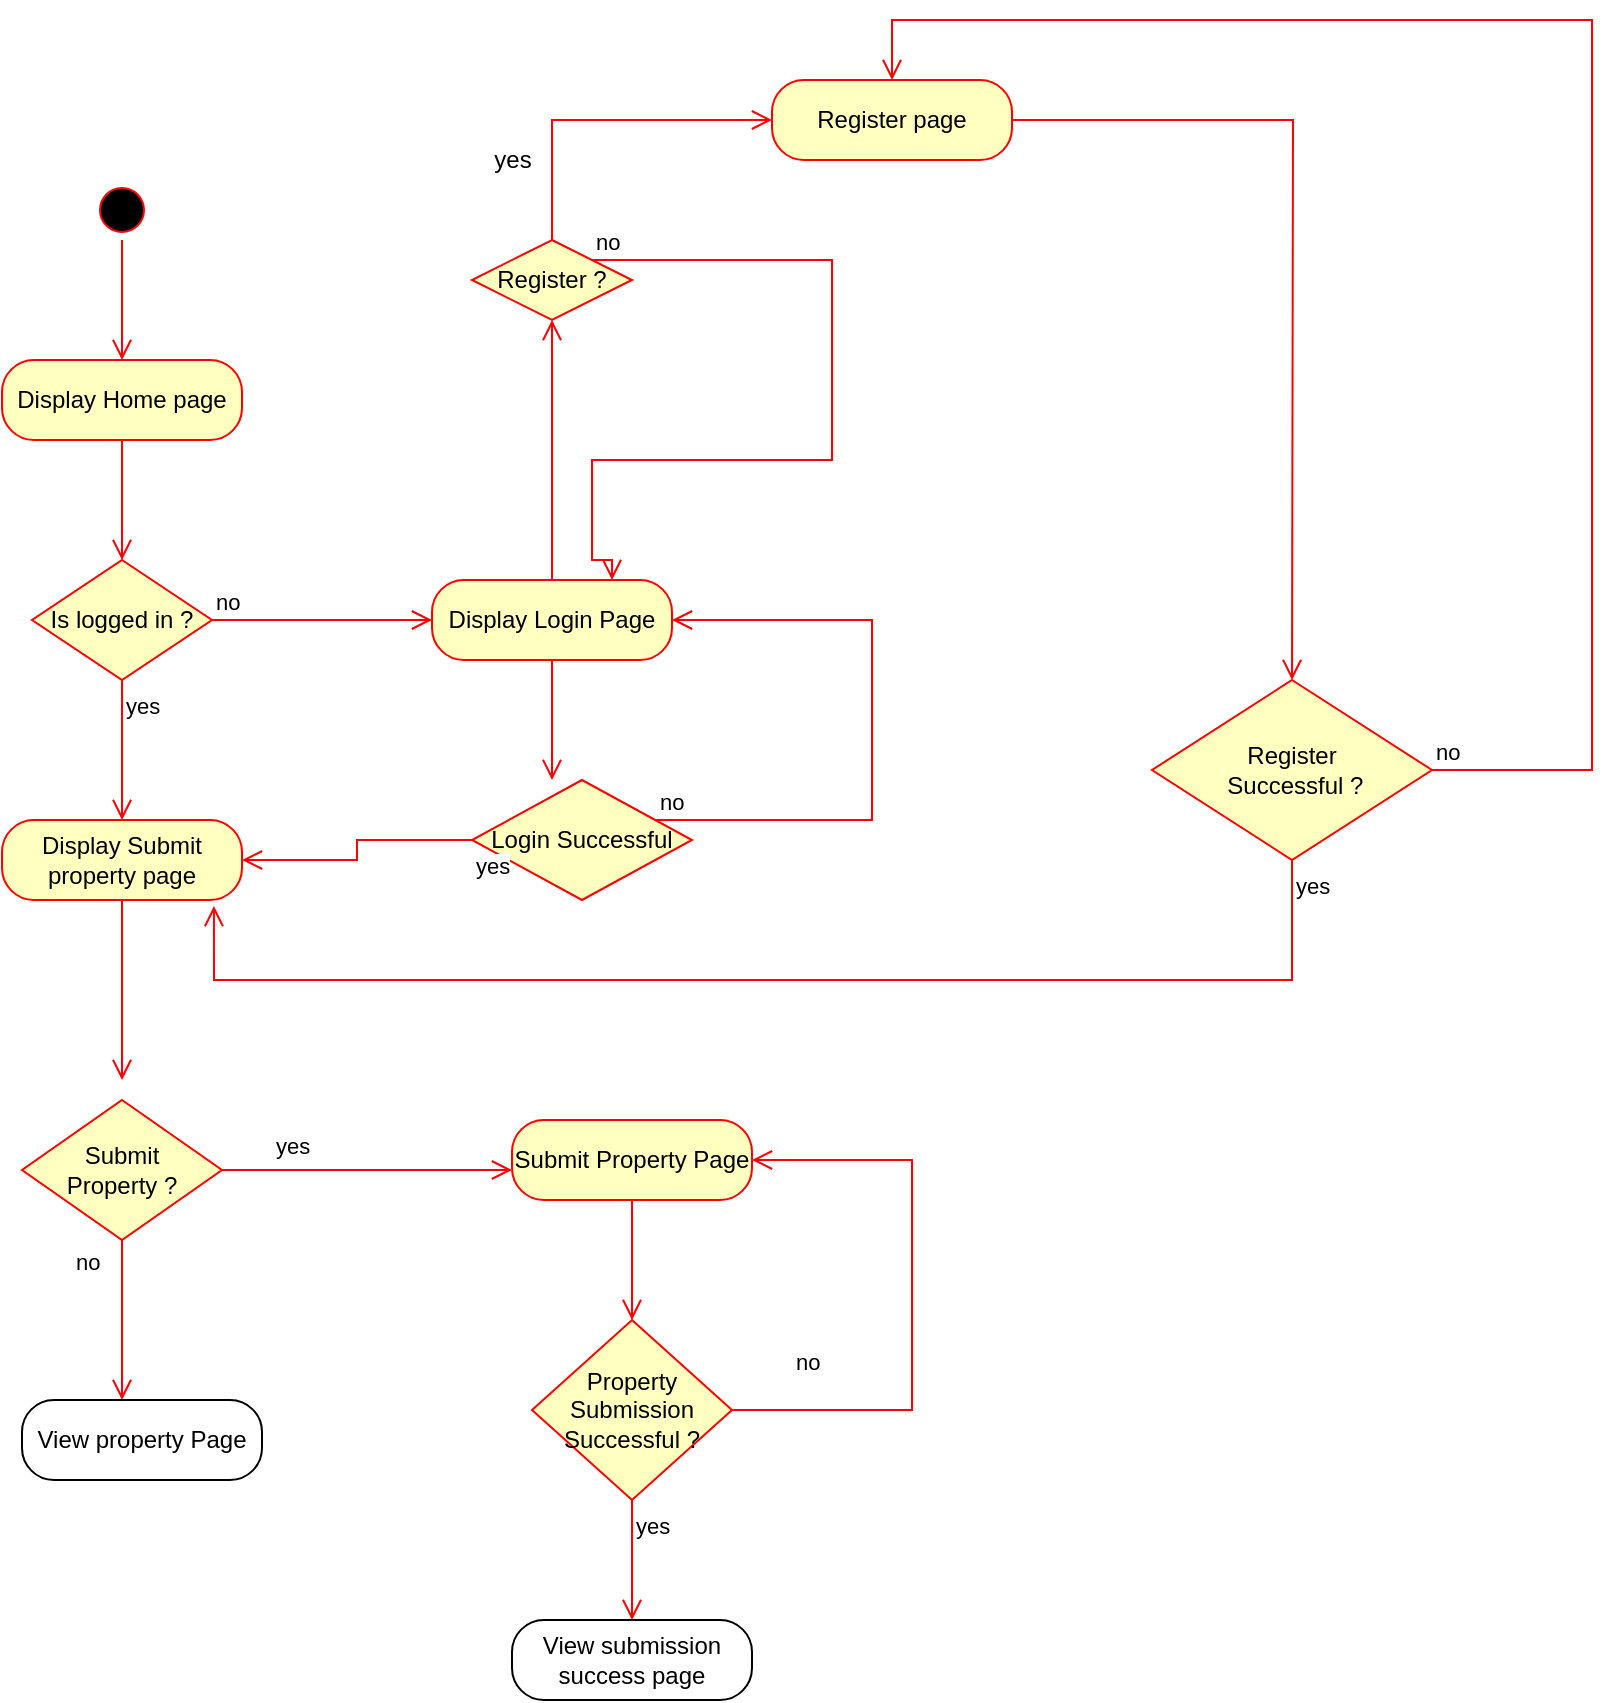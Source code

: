 <mxfile version="17.4.6" type="device"><diagram id="88-h-yIzjIrA2h5xDcYT" name="Page-1"><mxGraphModel dx="1422" dy="772" grid="1" gridSize="10" guides="1" tooltips="1" connect="1" arrows="1" fold="1" page="1" pageScale="1" pageWidth="850" pageHeight="1100" math="0" shadow="0"><root><mxCell id="0"/><mxCell id="1" parent="0"/><mxCell id="pPN6aZBnIygU8Kaih88X-1" value="" style="ellipse;html=1;shape=startState;fillColor=#000000;strokeColor=#ff0000;" vertex="1" parent="1"><mxGeometry x="60" y="110" width="30" height="30" as="geometry"/></mxCell><mxCell id="pPN6aZBnIygU8Kaih88X-2" value="" style="edgeStyle=orthogonalEdgeStyle;html=1;verticalAlign=bottom;endArrow=open;endSize=8;strokeColor=#ff0000;rounded=0;" edge="1" source="pPN6aZBnIygU8Kaih88X-1" parent="1"><mxGeometry relative="1" as="geometry"><mxPoint x="75" y="200" as="targetPoint"/></mxGeometry></mxCell><mxCell id="pPN6aZBnIygU8Kaih88X-3" value="Display Home page" style="rounded=1;whiteSpace=wrap;html=1;arcSize=40;fontColor=#000000;fillColor=#ffffc0;strokeColor=#ff0000;" vertex="1" parent="1"><mxGeometry x="15" y="200" width="120" height="40" as="geometry"/></mxCell><mxCell id="pPN6aZBnIygU8Kaih88X-4" value="" style="edgeStyle=orthogonalEdgeStyle;html=1;verticalAlign=bottom;endArrow=open;endSize=8;strokeColor=#ff0000;rounded=0;" edge="1" source="pPN6aZBnIygU8Kaih88X-3" parent="1"><mxGeometry relative="1" as="geometry"><mxPoint x="75" y="300" as="targetPoint"/></mxGeometry></mxCell><mxCell id="pPN6aZBnIygU8Kaih88X-5" value="Is logged in ?" style="rhombus;whiteSpace=wrap;html=1;fillColor=#ffffc0;strokeColor=#ff0000;" vertex="1" parent="1"><mxGeometry x="30" y="300" width="90" height="60" as="geometry"/></mxCell><mxCell id="pPN6aZBnIygU8Kaih88X-6" value="no" style="edgeStyle=orthogonalEdgeStyle;html=1;align=left;verticalAlign=bottom;endArrow=open;endSize=8;strokeColor=#ff0000;rounded=0;" edge="1" source="pPN6aZBnIygU8Kaih88X-5" parent="1"><mxGeometry x="-1" relative="1" as="geometry"><mxPoint x="230" y="330" as="targetPoint"/></mxGeometry></mxCell><mxCell id="pPN6aZBnIygU8Kaih88X-7" value="yes" style="edgeStyle=orthogonalEdgeStyle;html=1;align=left;verticalAlign=top;endArrow=open;endSize=8;strokeColor=#ff0000;rounded=0;entryX=0.5;entryY=0;entryDx=0;entryDy=0;" edge="1" source="pPN6aZBnIygU8Kaih88X-5" parent="1" target="pPN6aZBnIygU8Kaih88X-8"><mxGeometry x="-1" relative="1" as="geometry"><mxPoint x="85" y="410" as="targetPoint"/></mxGeometry></mxCell><mxCell id="pPN6aZBnIygU8Kaih88X-8" value="Display Submit property page" style="rounded=1;whiteSpace=wrap;html=1;arcSize=40;fontColor=#000000;fillColor=#ffffc0;strokeColor=#ff0000;" vertex="1" parent="1"><mxGeometry x="15" y="430" width="120" height="40" as="geometry"/></mxCell><mxCell id="pPN6aZBnIygU8Kaih88X-9" value="" style="edgeStyle=orthogonalEdgeStyle;html=1;verticalAlign=bottom;endArrow=open;endSize=8;strokeColor=#ff0000;rounded=0;" edge="1" source="pPN6aZBnIygU8Kaih88X-8" parent="1"><mxGeometry relative="1" as="geometry"><mxPoint x="75" y="560" as="targetPoint"/></mxGeometry></mxCell><mxCell id="pPN6aZBnIygU8Kaih88X-10" value="Display Login Page" style="rounded=1;whiteSpace=wrap;html=1;arcSize=40;fontColor=#000000;fillColor=#ffffc0;strokeColor=#ff0000;" vertex="1" parent="1"><mxGeometry x="230" y="310" width="120" height="40" as="geometry"/></mxCell><mxCell id="pPN6aZBnIygU8Kaih88X-11" value="" style="edgeStyle=orthogonalEdgeStyle;html=1;verticalAlign=bottom;endArrow=open;endSize=8;strokeColor=#ff0000;rounded=0;" edge="1" source="pPN6aZBnIygU8Kaih88X-10" parent="1"><mxGeometry relative="1" as="geometry"><mxPoint x="290" y="410" as="targetPoint"/></mxGeometry></mxCell><mxCell id="pPN6aZBnIygU8Kaih88X-12" value="Login Successful" style="rhombus;whiteSpace=wrap;html=1;fillColor=#ffffc0;strokeColor=#ff0000;" vertex="1" parent="1"><mxGeometry x="250" y="410" width="110" height="60" as="geometry"/></mxCell><mxCell id="pPN6aZBnIygU8Kaih88X-13" value="no" style="edgeStyle=orthogonalEdgeStyle;html=1;align=left;verticalAlign=bottom;endArrow=open;endSize=8;strokeColor=#ff0000;rounded=0;entryX=1;entryY=0.5;entryDx=0;entryDy=0;" edge="1" source="pPN6aZBnIygU8Kaih88X-12" parent="1" target="pPN6aZBnIygU8Kaih88X-10"><mxGeometry x="-1" relative="1" as="geometry"><mxPoint x="420" y="340" as="targetPoint"/><Array as="points"><mxPoint x="450" y="430"/><mxPoint x="450" y="330"/></Array></mxGeometry></mxCell><mxCell id="pPN6aZBnIygU8Kaih88X-14" value="yes" style="edgeStyle=orthogonalEdgeStyle;html=1;align=left;verticalAlign=top;endArrow=open;endSize=8;strokeColor=#ff0000;rounded=0;exitX=0;exitY=0.5;exitDx=0;exitDy=0;entryX=1;entryY=0.5;entryDx=0;entryDy=0;" edge="1" source="pPN6aZBnIygU8Kaih88X-12" parent="1" target="pPN6aZBnIygU8Kaih88X-8"><mxGeometry x="-1" relative="1" as="geometry"><mxPoint x="290" y="510" as="targetPoint"/></mxGeometry></mxCell><mxCell id="pPN6aZBnIygU8Kaih88X-19" value="" style="edgeStyle=orthogonalEdgeStyle;html=1;verticalAlign=bottom;endArrow=open;endSize=8;strokeColor=#ff0000;rounded=0;exitX=0.5;exitY=0;exitDx=0;exitDy=0;" edge="1" parent="1" source="pPN6aZBnIygU8Kaih88X-10"><mxGeometry relative="1" as="geometry"><mxPoint x="290" y="180" as="targetPoint"/><mxPoint x="560" y="270" as="sourcePoint"/><Array as="points"><mxPoint x="290" y="290"/><mxPoint x="290" y="290"/></Array></mxGeometry></mxCell><mxCell id="pPN6aZBnIygU8Kaih88X-20" value="Register ?" style="rhombus;whiteSpace=wrap;html=1;fillColor=#ffffc0;strokeColor=#ff0000;" vertex="1" parent="1"><mxGeometry x="250" y="140" width="80" height="40" as="geometry"/></mxCell><mxCell id="pPN6aZBnIygU8Kaih88X-21" value="no" style="edgeStyle=orthogonalEdgeStyle;html=1;align=left;verticalAlign=bottom;endArrow=open;endSize=8;strokeColor=#ff0000;rounded=0;entryX=0.75;entryY=0;entryDx=0;entryDy=0;" edge="1" source="pPN6aZBnIygU8Kaih88X-20" parent="1" target="pPN6aZBnIygU8Kaih88X-10"><mxGeometry x="-1" relative="1" as="geometry"><mxPoint x="310" y="270" as="targetPoint"/><Array as="points"><mxPoint x="430" y="150"/><mxPoint x="430" y="250"/><mxPoint x="310" y="250"/><mxPoint x="310" y="300"/><mxPoint x="320" y="300"/></Array></mxGeometry></mxCell><mxCell id="pPN6aZBnIygU8Kaih88X-22" value="" style="edgeStyle=orthogonalEdgeStyle;html=1;align=left;verticalAlign=top;endArrow=open;endSize=8;strokeColor=#ff0000;rounded=0;exitX=0.5;exitY=0;exitDx=0;exitDy=0;" edge="1" source="pPN6aZBnIygU8Kaih88X-20" parent="1"><mxGeometry x="-1" relative="1" as="geometry"><mxPoint x="400" y="80" as="targetPoint"/><Array as="points"><mxPoint x="290" y="80"/></Array></mxGeometry></mxCell><mxCell id="pPN6aZBnIygU8Kaih88X-23" value="yes" style="text;html=1;align=center;verticalAlign=middle;resizable=0;points=[];autosize=1;strokeColor=none;fillColor=none;" vertex="1" parent="1"><mxGeometry x="255" y="90" width="30" height="20" as="geometry"/></mxCell><mxCell id="pPN6aZBnIygU8Kaih88X-24" value="Register page" style="rounded=1;whiteSpace=wrap;html=1;arcSize=40;fontColor=#000000;fillColor=#ffffc0;strokeColor=#ff0000;" vertex="1" parent="1"><mxGeometry x="400" y="60" width="120" height="40" as="geometry"/></mxCell><mxCell id="pPN6aZBnIygU8Kaih88X-25" value="" style="edgeStyle=orthogonalEdgeStyle;html=1;verticalAlign=bottom;endArrow=open;endSize=8;strokeColor=#ff0000;rounded=0;exitX=1;exitY=0.5;exitDx=0;exitDy=0;" edge="1" source="pPN6aZBnIygU8Kaih88X-24" parent="1"><mxGeometry relative="1" as="geometry"><mxPoint x="660" y="360" as="targetPoint"/></mxGeometry></mxCell><mxCell id="pPN6aZBnIygU8Kaih88X-26" value="Register&lt;br&gt;&amp;nbsp;Successful ?" style="rhombus;whiteSpace=wrap;html=1;fillColor=#ffffc0;strokeColor=#ff0000;" vertex="1" parent="1"><mxGeometry x="590" y="360" width="140" height="90" as="geometry"/></mxCell><mxCell id="pPN6aZBnIygU8Kaih88X-27" value="no" style="edgeStyle=orthogonalEdgeStyle;html=1;align=left;verticalAlign=bottom;endArrow=open;endSize=8;strokeColor=#ff0000;rounded=0;entryX=0.5;entryY=0;entryDx=0;entryDy=0;" edge="1" source="pPN6aZBnIygU8Kaih88X-26" parent="1" target="pPN6aZBnIygU8Kaih88X-24"><mxGeometry x="-1" relative="1" as="geometry"><mxPoint x="460" y="20" as="targetPoint"/><Array as="points"><mxPoint x="810" y="405"/><mxPoint x="810" y="30"/><mxPoint x="460" y="30"/></Array></mxGeometry></mxCell><mxCell id="pPN6aZBnIygU8Kaih88X-28" value="yes" style="edgeStyle=orthogonalEdgeStyle;html=1;align=left;verticalAlign=top;endArrow=open;endSize=8;strokeColor=#ff0000;rounded=0;entryX=0.883;entryY=1.075;entryDx=0;entryDy=0;entryPerimeter=0;" edge="1" source="pPN6aZBnIygU8Kaih88X-26" parent="1" target="pPN6aZBnIygU8Kaih88X-8"><mxGeometry x="-1" relative="1" as="geometry"><mxPoint x="210" y="510" as="targetPoint"/><Array as="points"><mxPoint x="660" y="510"/><mxPoint x="121" y="510"/></Array></mxGeometry></mxCell><mxCell id="pPN6aZBnIygU8Kaih88X-29" value="Submit &lt;br&gt;Property ?" style="rhombus;whiteSpace=wrap;html=1;fillColor=#ffffc0;strokeColor=#ff0000;" vertex="1" parent="1"><mxGeometry x="25" y="570" width="100" height="70" as="geometry"/></mxCell><mxCell id="pPN6aZBnIygU8Kaih88X-30" value="no" style="edgeStyle=orthogonalEdgeStyle;html=1;align=left;verticalAlign=bottom;endArrow=open;endSize=8;strokeColor=#ff0000;rounded=0;" edge="1" source="pPN6aZBnIygU8Kaih88X-29" parent="1"><mxGeometry x="-1" y="-93" relative="1" as="geometry"><mxPoint x="270" y="605" as="targetPoint"/><mxPoint x="-75" y="-38" as="offset"/></mxGeometry></mxCell><mxCell id="pPN6aZBnIygU8Kaih88X-31" value="yes" style="edgeStyle=orthogonalEdgeStyle;html=1;align=left;verticalAlign=top;endArrow=open;endSize=8;strokeColor=#ff0000;rounded=0;" edge="1" source="pPN6aZBnIygU8Kaih88X-29" parent="1"><mxGeometry x="-1" y="96" relative="1" as="geometry"><mxPoint x="75" y="720" as="targetPoint"/><mxPoint x="-21" y="-60" as="offset"/></mxGeometry></mxCell><mxCell id="pPN6aZBnIygU8Kaih88X-33" value="View property Page" style="rounded=1;whiteSpace=wrap;html=1;arcSize=40;" vertex="1" parent="1"><mxGeometry x="25" y="720" width="120" height="40" as="geometry"/></mxCell><mxCell id="pPN6aZBnIygU8Kaih88X-35" value="Submit Property Page" style="rounded=1;whiteSpace=wrap;html=1;arcSize=40;fontColor=#000000;fillColor=#ffffc0;strokeColor=#ff0000;" vertex="1" parent="1"><mxGeometry x="270" y="580" width="120" height="40" as="geometry"/></mxCell><mxCell id="pPN6aZBnIygU8Kaih88X-36" value="" style="edgeStyle=orthogonalEdgeStyle;html=1;verticalAlign=bottom;endArrow=open;endSize=8;strokeColor=#ff0000;rounded=0;" edge="1" source="pPN6aZBnIygU8Kaih88X-35" parent="1"><mxGeometry relative="1" as="geometry"><mxPoint x="330" y="680" as="targetPoint"/></mxGeometry></mxCell><mxCell id="pPN6aZBnIygU8Kaih88X-37" value="Property Submission Successful ?" style="rhombus;whiteSpace=wrap;html=1;fillColor=#ffffc0;strokeColor=#ff0000;" vertex="1" parent="1"><mxGeometry x="280" y="680" width="100" height="90" as="geometry"/></mxCell><mxCell id="pPN6aZBnIygU8Kaih88X-38" value="no" style="edgeStyle=orthogonalEdgeStyle;html=1;align=left;verticalAlign=bottom;endArrow=open;endSize=8;strokeColor=#ff0000;rounded=0;entryX=1;entryY=0.5;entryDx=0;entryDy=0;" edge="1" source="pPN6aZBnIygU8Kaih88X-37" parent="1" target="pPN6aZBnIygU8Kaih88X-35"><mxGeometry x="-0.797" y="15" relative="1" as="geometry"><mxPoint x="480" y="580" as="targetPoint"/><Array as="points"><mxPoint x="470" y="725"/><mxPoint x="470" y="600"/></Array><mxPoint as="offset"/></mxGeometry></mxCell><mxCell id="pPN6aZBnIygU8Kaih88X-39" value="yes" style="edgeStyle=orthogonalEdgeStyle;html=1;align=left;verticalAlign=top;endArrow=open;endSize=8;strokeColor=#ff0000;rounded=0;entryX=0.5;entryY=0;entryDx=0;entryDy=0;" edge="1" source="pPN6aZBnIygU8Kaih88X-37" parent="1" target="pPN6aZBnIygU8Kaih88X-40"><mxGeometry x="-1" relative="1" as="geometry"><mxPoint x="295" y="780" as="targetPoint"/></mxGeometry></mxCell><mxCell id="pPN6aZBnIygU8Kaih88X-40" value="View submission success page" style="rounded=1;whiteSpace=wrap;html=1;arcSize=40;" vertex="1" parent="1"><mxGeometry x="270" y="830" width="120" height="40" as="geometry"/></mxCell></root></mxGraphModel></diagram></mxfile>